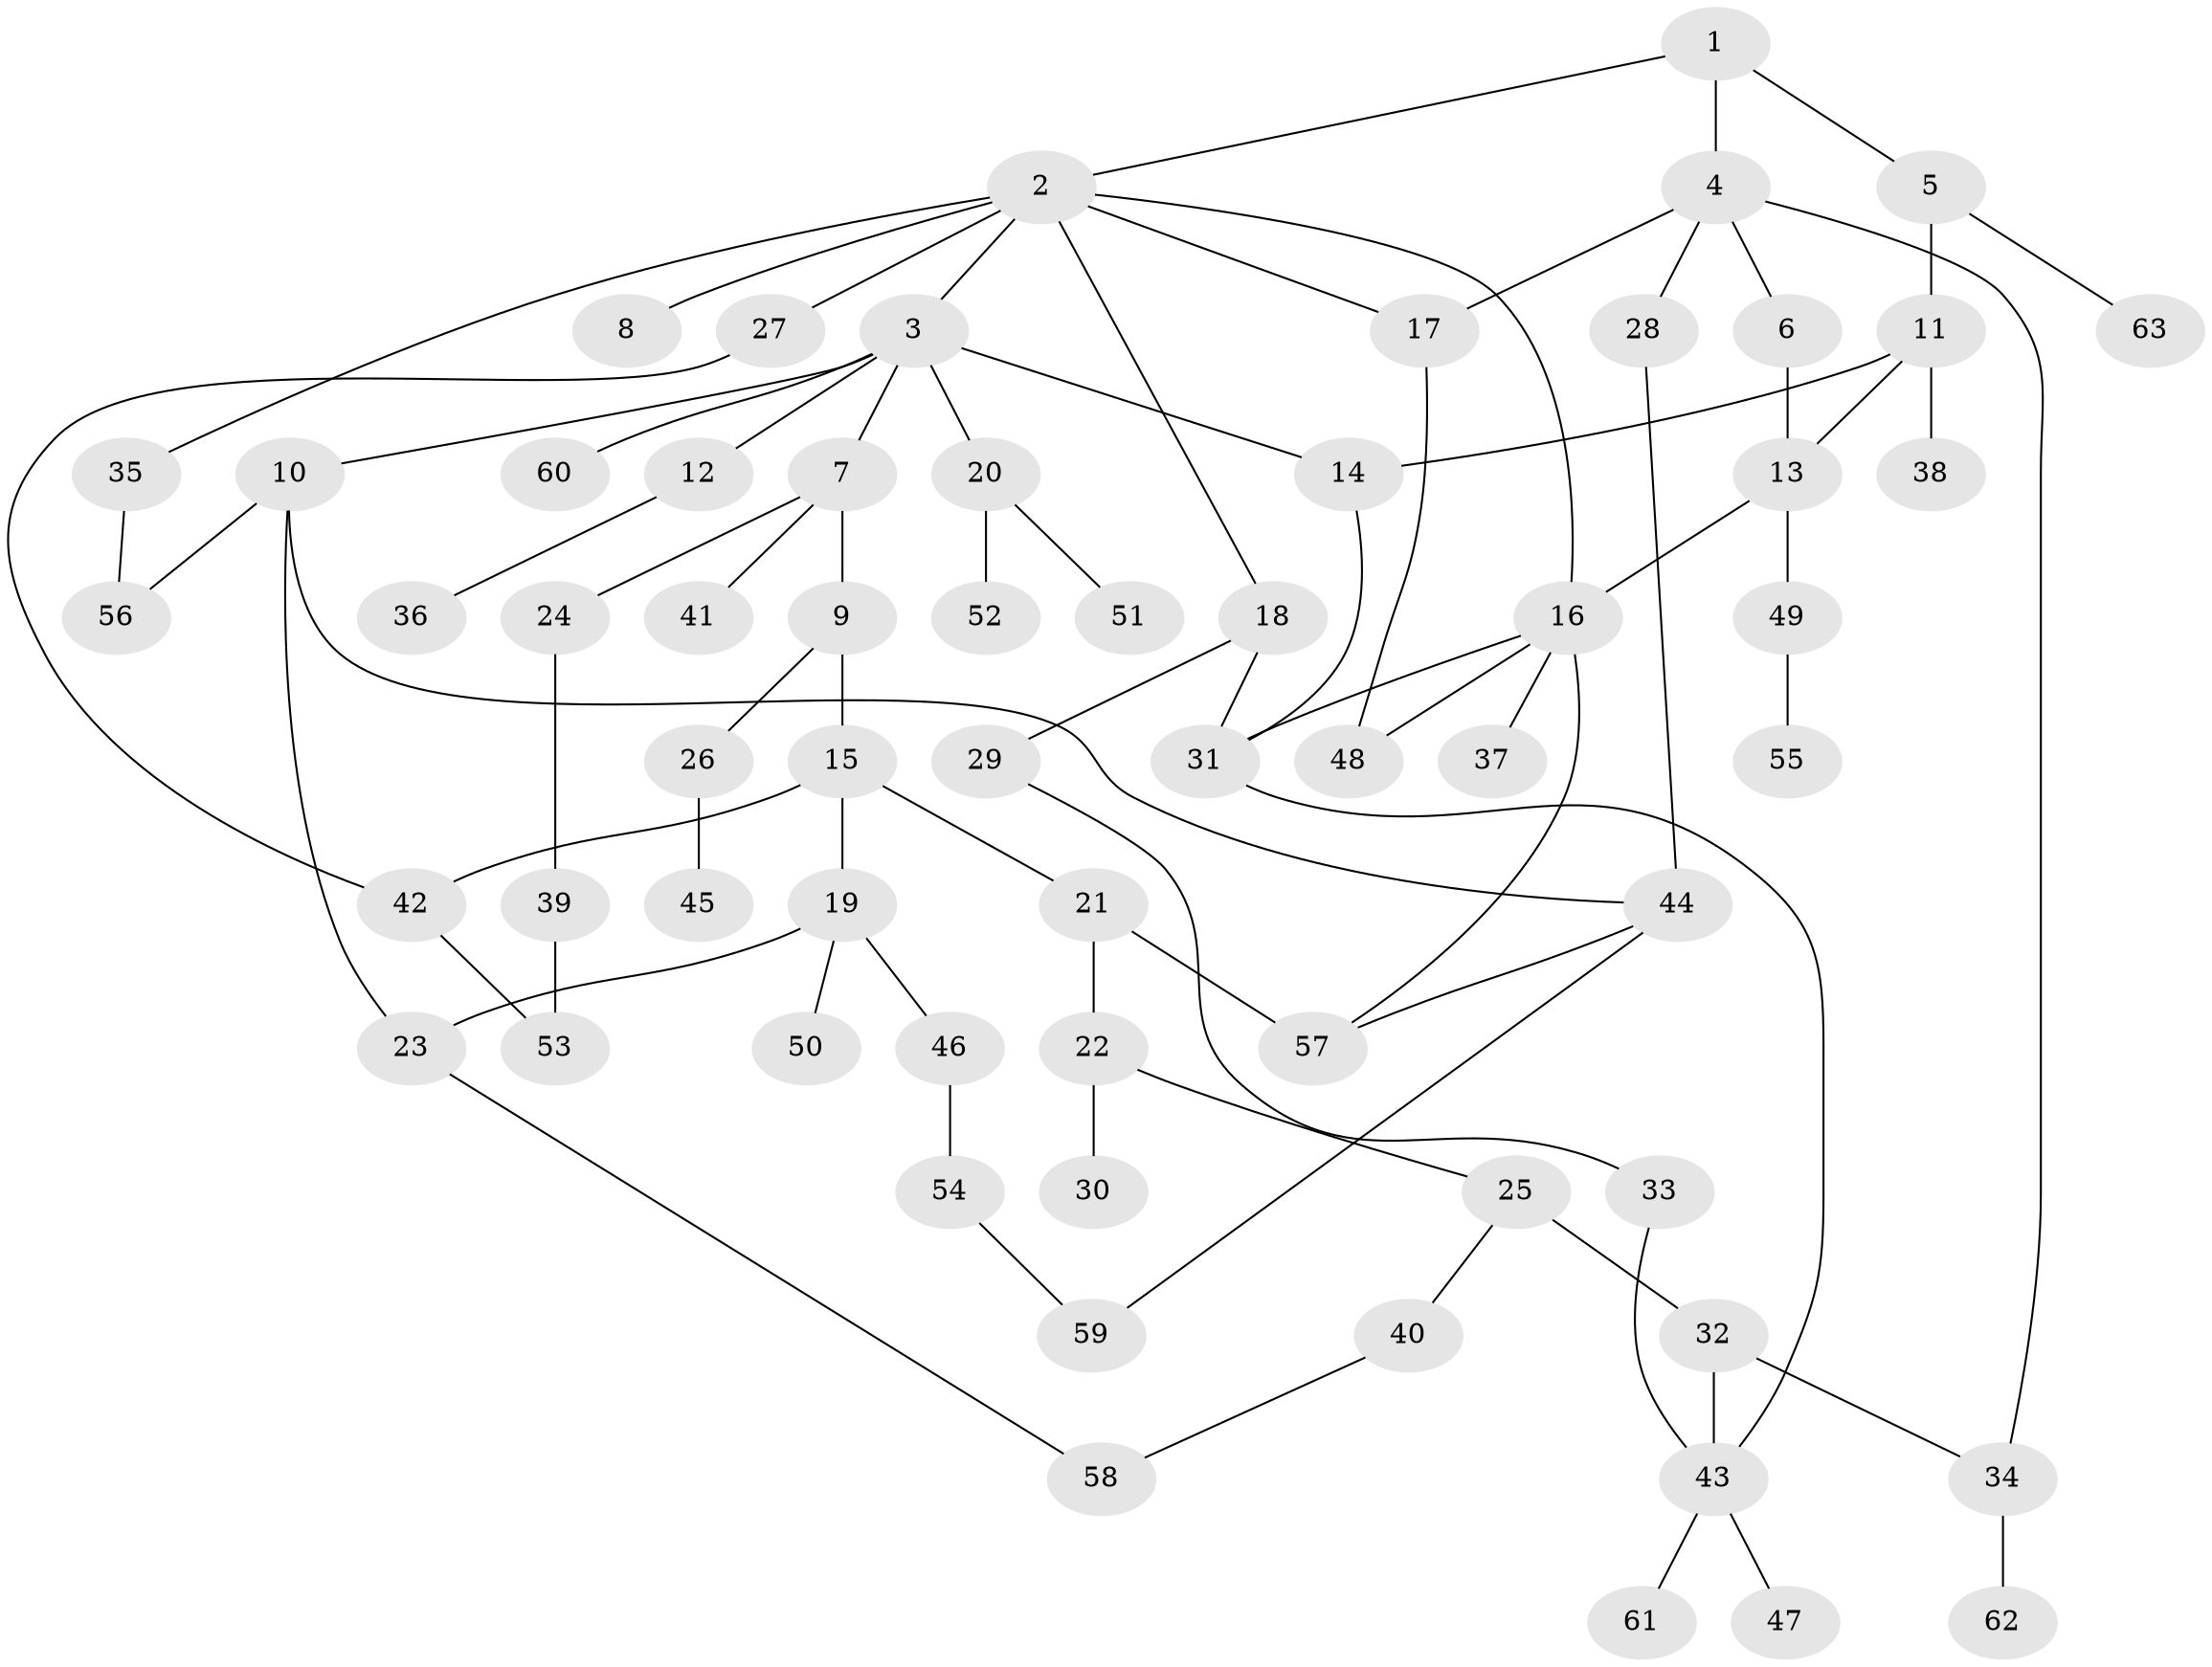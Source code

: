 // Generated by graph-tools (version 1.1) at 2025/49/03/09/25 03:49:18]
// undirected, 63 vertices, 81 edges
graph export_dot {
graph [start="1"]
  node [color=gray90,style=filled];
  1;
  2;
  3;
  4;
  5;
  6;
  7;
  8;
  9;
  10;
  11;
  12;
  13;
  14;
  15;
  16;
  17;
  18;
  19;
  20;
  21;
  22;
  23;
  24;
  25;
  26;
  27;
  28;
  29;
  30;
  31;
  32;
  33;
  34;
  35;
  36;
  37;
  38;
  39;
  40;
  41;
  42;
  43;
  44;
  45;
  46;
  47;
  48;
  49;
  50;
  51;
  52;
  53;
  54;
  55;
  56;
  57;
  58;
  59;
  60;
  61;
  62;
  63;
  1 -- 2;
  1 -- 4;
  1 -- 5;
  2 -- 3;
  2 -- 8;
  2 -- 16;
  2 -- 17;
  2 -- 18;
  2 -- 27;
  2 -- 35;
  3 -- 7;
  3 -- 10;
  3 -- 12;
  3 -- 14;
  3 -- 20;
  3 -- 60;
  4 -- 6;
  4 -- 28;
  4 -- 34;
  4 -- 17;
  5 -- 11;
  5 -- 63;
  6 -- 13;
  7 -- 9;
  7 -- 24;
  7 -- 41;
  9 -- 15;
  9 -- 26;
  10 -- 23;
  10 -- 44;
  10 -- 56;
  11 -- 13;
  11 -- 38;
  11 -- 14;
  12 -- 36;
  13 -- 49;
  13 -- 16;
  14 -- 31;
  15 -- 19;
  15 -- 21;
  15 -- 42;
  16 -- 37;
  16 -- 57;
  16 -- 31;
  16 -- 48;
  17 -- 48;
  18 -- 29;
  18 -- 31;
  19 -- 46;
  19 -- 50;
  19 -- 23;
  20 -- 51;
  20 -- 52;
  21 -- 22;
  21 -- 57;
  22 -- 25;
  22 -- 30;
  23 -- 58;
  24 -- 39;
  25 -- 32;
  25 -- 40;
  26 -- 45;
  27 -- 42;
  28 -- 44;
  29 -- 33;
  31 -- 43;
  32 -- 43;
  32 -- 34;
  33 -- 43;
  34 -- 62;
  35 -- 56;
  39 -- 53;
  40 -- 58;
  42 -- 53;
  43 -- 47;
  43 -- 61;
  44 -- 59;
  44 -- 57;
  46 -- 54;
  49 -- 55;
  54 -- 59;
}
